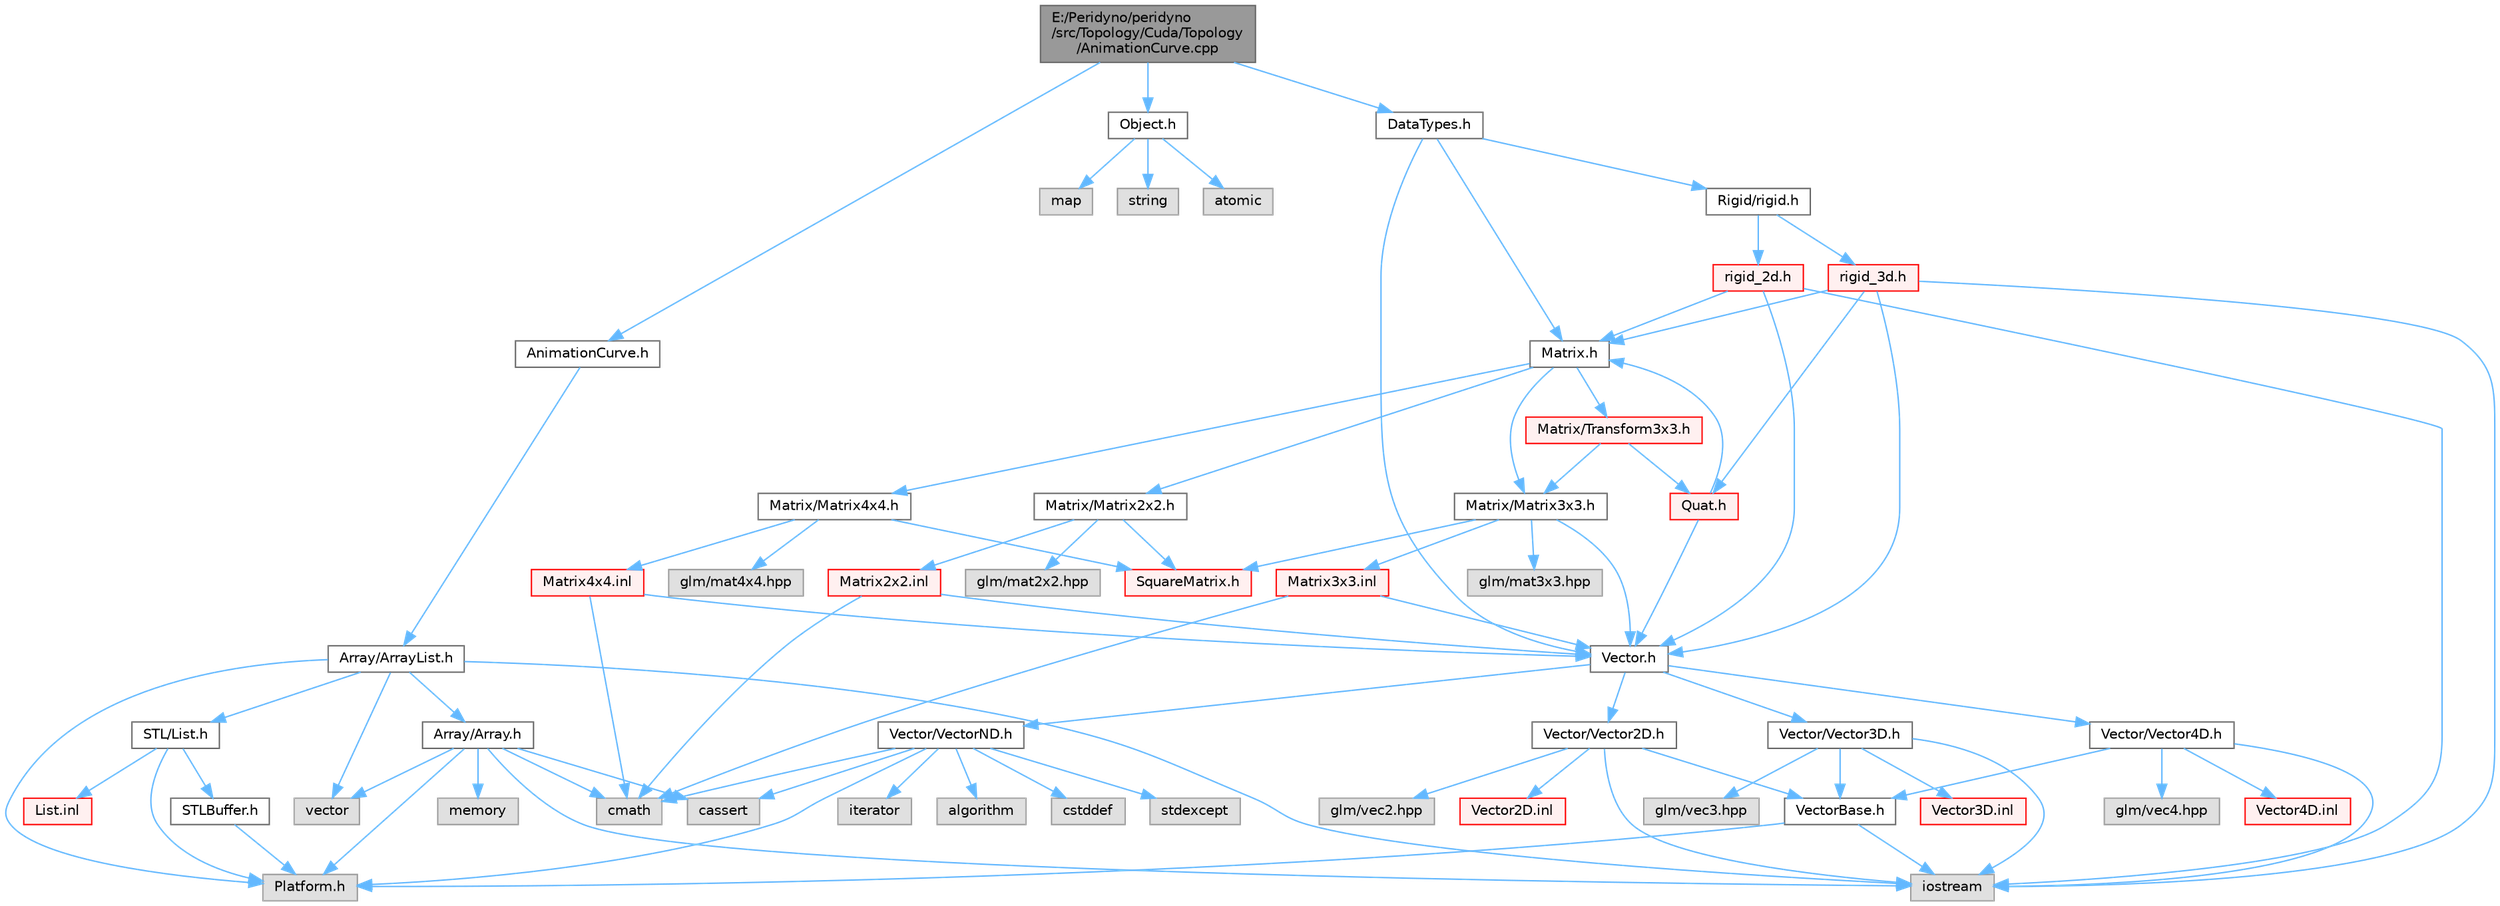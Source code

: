 digraph "E:/Peridyno/peridyno/src/Topology/Cuda/Topology/AnimationCurve.cpp"
{
 // LATEX_PDF_SIZE
  bgcolor="transparent";
  edge [fontname=Helvetica,fontsize=10,labelfontname=Helvetica,labelfontsize=10];
  node [fontname=Helvetica,fontsize=10,shape=box,height=0.2,width=0.4];
  Node1 [id="Node000001",label="E:/Peridyno/peridyno\l/src/Topology/Cuda/Topology\l/AnimationCurve.cpp",height=0.2,width=0.4,color="gray40", fillcolor="grey60", style="filled", fontcolor="black",tooltip=" "];
  Node1 -> Node2 [id="edge1_Node000001_Node000002",color="steelblue1",style="solid",tooltip=" "];
  Node2 [id="Node000002",label="AnimationCurve.h",height=0.2,width=0.4,color="grey40", fillcolor="white", style="filled",URL="$_animation_curve_8h.html",tooltip=" "];
  Node2 -> Node3 [id="edge2_Node000002_Node000003",color="steelblue1",style="solid",tooltip=" "];
  Node3 [id="Node000003",label="Array/ArrayList.h",height=0.2,width=0.4,color="grey40", fillcolor="white", style="filled",URL="$_array_list_8h.html",tooltip=" "];
  Node3 -> Node4 [id="edge3_Node000003_Node000004",color="steelblue1",style="solid",tooltip=" "];
  Node4 [id="Node000004",label="vector",height=0.2,width=0.4,color="grey60", fillcolor="#E0E0E0", style="filled",tooltip=" "];
  Node3 -> Node5 [id="edge4_Node000003_Node000005",color="steelblue1",style="solid",tooltip=" "];
  Node5 [id="Node000005",label="iostream",height=0.2,width=0.4,color="grey60", fillcolor="#E0E0E0", style="filled",tooltip=" "];
  Node3 -> Node6 [id="edge5_Node000003_Node000006",color="steelblue1",style="solid",tooltip=" "];
  Node6 [id="Node000006",label="Platform.h",height=0.2,width=0.4,color="grey60", fillcolor="#E0E0E0", style="filled",tooltip=" "];
  Node3 -> Node7 [id="edge6_Node000003_Node000007",color="steelblue1",style="solid",tooltip=" "];
  Node7 [id="Node000007",label="STL/List.h",height=0.2,width=0.4,color="grey40", fillcolor="white", style="filled",URL="$_list_8h.html",tooltip=" "];
  Node7 -> Node6 [id="edge7_Node000007_Node000006",color="steelblue1",style="solid",tooltip=" "];
  Node7 -> Node8 [id="edge8_Node000007_Node000008",color="steelblue1",style="solid",tooltip=" "];
  Node8 [id="Node000008",label="STLBuffer.h",height=0.2,width=0.4,color="grey40", fillcolor="white", style="filled",URL="$_s_t_l_buffer_8h.html",tooltip=" "];
  Node8 -> Node6 [id="edge9_Node000008_Node000006",color="steelblue1",style="solid",tooltip=" "];
  Node7 -> Node9 [id="edge10_Node000007_Node000009",color="steelblue1",style="solid",tooltip=" "];
  Node9 [id="Node000009",label="List.inl",height=0.2,width=0.4,color="red", fillcolor="#FFF0F0", style="filled",URL="$_list_8inl.html",tooltip=" "];
  Node3 -> Node49 [id="edge11_Node000003_Node000049",color="steelblue1",style="solid",tooltip=" "];
  Node49 [id="Node000049",label="Array/Array.h",height=0.2,width=0.4,color="grey40", fillcolor="white", style="filled",URL="$_array_8h.html",tooltip=" "];
  Node49 -> Node6 [id="edge12_Node000049_Node000006",color="steelblue1",style="solid",tooltip=" "];
  Node49 -> Node30 [id="edge13_Node000049_Node000030",color="steelblue1",style="solid",tooltip=" "];
  Node30 [id="Node000030",label="cassert",height=0.2,width=0.4,color="grey60", fillcolor="#E0E0E0", style="filled",tooltip=" "];
  Node49 -> Node4 [id="edge14_Node000049_Node000004",color="steelblue1",style="solid",tooltip=" "];
  Node49 -> Node5 [id="edge15_Node000049_Node000005",color="steelblue1",style="solid",tooltip=" "];
  Node49 -> Node50 [id="edge16_Node000049_Node000050",color="steelblue1",style="solid",tooltip=" "];
  Node50 [id="Node000050",label="memory",height=0.2,width=0.4,color="grey60", fillcolor="#E0E0E0", style="filled",tooltip=" "];
  Node49 -> Node29 [id="edge17_Node000049_Node000029",color="steelblue1",style="solid",tooltip=" "];
  Node29 [id="Node000029",label="cmath",height=0.2,width=0.4,color="grey60", fillcolor="#E0E0E0", style="filled",tooltip=" "];
  Node1 -> Node51 [id="edge18_Node000001_Node000051",color="steelblue1",style="solid",tooltip=" "];
  Node51 [id="Node000051",label="Object.h",height=0.2,width=0.4,color="grey40", fillcolor="white", style="filled",URL="$_object_8h.html",tooltip=" "];
  Node51 -> Node52 [id="edge19_Node000051_Node000052",color="steelblue1",style="solid",tooltip=" "];
  Node52 [id="Node000052",label="string",height=0.2,width=0.4,color="grey60", fillcolor="#E0E0E0", style="filled",tooltip=" "];
  Node51 -> Node53 [id="edge20_Node000051_Node000053",color="steelblue1",style="solid",tooltip=" "];
  Node53 [id="Node000053",label="atomic",height=0.2,width=0.4,color="grey60", fillcolor="#E0E0E0", style="filled",tooltip=" "];
  Node51 -> Node54 [id="edge21_Node000051_Node000054",color="steelblue1",style="solid",tooltip=" "];
  Node54 [id="Node000054",label="map",height=0.2,width=0.4,color="grey60", fillcolor="#E0E0E0", style="filled",tooltip=" "];
  Node1 -> Node55 [id="edge22_Node000001_Node000055",color="steelblue1",style="solid",tooltip=" "];
  Node55 [id="Node000055",label="DataTypes.h",height=0.2,width=0.4,color="grey40", fillcolor="white", style="filled",URL="$_data_types_8h.html",tooltip=" "];
  Node55 -> Node11 [id="edge23_Node000055_Node000011",color="steelblue1",style="solid",tooltip=" "];
  Node11 [id="Node000011",label="Vector.h",height=0.2,width=0.4,color="grey40", fillcolor="white", style="filled",URL="$_vector_8h.html",tooltip=" "];
  Node11 -> Node12 [id="edge24_Node000011_Node000012",color="steelblue1",style="solid",tooltip=" "];
  Node12 [id="Node000012",label="Vector/Vector2D.h",height=0.2,width=0.4,color="grey40", fillcolor="white", style="filled",URL="$_vector2_d_8h.html",tooltip=" "];
  Node12 -> Node13 [id="edge25_Node000012_Node000013",color="steelblue1",style="solid",tooltip=" "];
  Node13 [id="Node000013",label="glm/vec2.hpp",height=0.2,width=0.4,color="grey60", fillcolor="#E0E0E0", style="filled",tooltip=" "];
  Node12 -> Node5 [id="edge26_Node000012_Node000005",color="steelblue1",style="solid",tooltip=" "];
  Node12 -> Node14 [id="edge27_Node000012_Node000014",color="steelblue1",style="solid",tooltip=" "];
  Node14 [id="Node000014",label="VectorBase.h",height=0.2,width=0.4,color="grey40", fillcolor="white", style="filled",URL="$_vector_base_8h.html",tooltip=" "];
  Node14 -> Node5 [id="edge28_Node000014_Node000005",color="steelblue1",style="solid",tooltip=" "];
  Node14 -> Node6 [id="edge29_Node000014_Node000006",color="steelblue1",style="solid",tooltip=" "];
  Node12 -> Node15 [id="edge30_Node000012_Node000015",color="steelblue1",style="solid",tooltip=" "];
  Node15 [id="Node000015",label="Vector2D.inl",height=0.2,width=0.4,color="red", fillcolor="#FFF0F0", style="filled",URL="$_vector2_d_8inl.html",tooltip=" "];
  Node11 -> Node18 [id="edge31_Node000011_Node000018",color="steelblue1",style="solid",tooltip=" "];
  Node18 [id="Node000018",label="Vector/Vector3D.h",height=0.2,width=0.4,color="grey40", fillcolor="white", style="filled",URL="$_vector3_d_8h.html",tooltip=" "];
  Node18 -> Node19 [id="edge32_Node000018_Node000019",color="steelblue1",style="solid",tooltip=" "];
  Node19 [id="Node000019",label="glm/vec3.hpp",height=0.2,width=0.4,color="grey60", fillcolor="#E0E0E0", style="filled",tooltip=" "];
  Node18 -> Node5 [id="edge33_Node000018_Node000005",color="steelblue1",style="solid",tooltip=" "];
  Node18 -> Node14 [id="edge34_Node000018_Node000014",color="steelblue1",style="solid",tooltip=" "];
  Node18 -> Node20 [id="edge35_Node000018_Node000020",color="steelblue1",style="solid",tooltip=" "];
  Node20 [id="Node000020",label="Vector3D.inl",height=0.2,width=0.4,color="red", fillcolor="#FFF0F0", style="filled",URL="$_vector3_d_8inl.html",tooltip=" "];
  Node11 -> Node21 [id="edge36_Node000011_Node000021",color="steelblue1",style="solid",tooltip=" "];
  Node21 [id="Node000021",label="Vector/Vector4D.h",height=0.2,width=0.4,color="grey40", fillcolor="white", style="filled",URL="$_vector4_d_8h.html",tooltip=" "];
  Node21 -> Node22 [id="edge37_Node000021_Node000022",color="steelblue1",style="solid",tooltip=" "];
  Node22 [id="Node000022",label="glm/vec4.hpp",height=0.2,width=0.4,color="grey60", fillcolor="#E0E0E0", style="filled",tooltip=" "];
  Node21 -> Node5 [id="edge38_Node000021_Node000005",color="steelblue1",style="solid",tooltip=" "];
  Node21 -> Node14 [id="edge39_Node000021_Node000014",color="steelblue1",style="solid",tooltip=" "];
  Node21 -> Node23 [id="edge40_Node000021_Node000023",color="steelblue1",style="solid",tooltip=" "];
  Node23 [id="Node000023",label="Vector4D.inl",height=0.2,width=0.4,color="red", fillcolor="#FFF0F0", style="filled",URL="$_vector4_d_8inl.html",tooltip=" "];
  Node11 -> Node24 [id="edge41_Node000011_Node000024",color="steelblue1",style="solid",tooltip=" "];
  Node24 [id="Node000024",label="Vector/VectorND.h",height=0.2,width=0.4,color="grey40", fillcolor="white", style="filled",URL="$_vector_n_d_8h.html",tooltip=" "];
  Node24 -> Node25 [id="edge42_Node000024_Node000025",color="steelblue1",style="solid",tooltip=" "];
  Node25 [id="Node000025",label="cstddef",height=0.2,width=0.4,color="grey60", fillcolor="#E0E0E0", style="filled",tooltip=" "];
  Node24 -> Node26 [id="edge43_Node000024_Node000026",color="steelblue1",style="solid",tooltip=" "];
  Node26 [id="Node000026",label="stdexcept",height=0.2,width=0.4,color="grey60", fillcolor="#E0E0E0", style="filled",tooltip=" "];
  Node24 -> Node27 [id="edge44_Node000024_Node000027",color="steelblue1",style="solid",tooltip=" "];
  Node27 [id="Node000027",label="iterator",height=0.2,width=0.4,color="grey60", fillcolor="#E0E0E0", style="filled",tooltip=" "];
  Node24 -> Node28 [id="edge45_Node000024_Node000028",color="steelblue1",style="solid",tooltip=" "];
  Node28 [id="Node000028",label="algorithm",height=0.2,width=0.4,color="grey60", fillcolor="#E0E0E0", style="filled",tooltip=" "];
  Node24 -> Node29 [id="edge46_Node000024_Node000029",color="steelblue1",style="solid",tooltip=" "];
  Node24 -> Node30 [id="edge47_Node000024_Node000030",color="steelblue1",style="solid",tooltip=" "];
  Node24 -> Node6 [id="edge48_Node000024_Node000006",color="steelblue1",style="solid",tooltip=" "];
  Node55 -> Node31 [id="edge49_Node000055_Node000031",color="steelblue1",style="solid",tooltip=" "];
  Node31 [id="Node000031",label="Matrix.h",height=0.2,width=0.4,color="grey40", fillcolor="white", style="filled",URL="$_matrix_8h.html",tooltip=" "];
  Node31 -> Node32 [id="edge50_Node000031_Node000032",color="steelblue1",style="solid",tooltip=" "];
  Node32 [id="Node000032",label="Matrix/Matrix2x2.h",height=0.2,width=0.4,color="grey40", fillcolor="white", style="filled",URL="$_matrix2x2_8h.html",tooltip=" "];
  Node32 -> Node33 [id="edge51_Node000032_Node000033",color="steelblue1",style="solid",tooltip=" "];
  Node33 [id="Node000033",label="glm/mat2x2.hpp",height=0.2,width=0.4,color="grey60", fillcolor="#E0E0E0", style="filled",tooltip=" "];
  Node32 -> Node34 [id="edge52_Node000032_Node000034",color="steelblue1",style="solid",tooltip=" "];
  Node34 [id="Node000034",label="SquareMatrix.h",height=0.2,width=0.4,color="red", fillcolor="#FFF0F0", style="filled",URL="$_square_matrix_8h.html",tooltip=" "];
  Node32 -> Node36 [id="edge53_Node000032_Node000036",color="steelblue1",style="solid",tooltip=" "];
  Node36 [id="Node000036",label="Matrix2x2.inl",height=0.2,width=0.4,color="red", fillcolor="#FFF0F0", style="filled",URL="$_matrix2x2_8inl.html",tooltip=" "];
  Node36 -> Node29 [id="edge54_Node000036_Node000029",color="steelblue1",style="solid",tooltip=" "];
  Node36 -> Node11 [id="edge55_Node000036_Node000011",color="steelblue1",style="solid",tooltip=" "];
  Node31 -> Node37 [id="edge56_Node000031_Node000037",color="steelblue1",style="solid",tooltip=" "];
  Node37 [id="Node000037",label="Matrix/Matrix3x3.h",height=0.2,width=0.4,color="grey40", fillcolor="white", style="filled",URL="$_matrix3x3_8h.html",tooltip=" "];
  Node37 -> Node38 [id="edge57_Node000037_Node000038",color="steelblue1",style="solid",tooltip=" "];
  Node38 [id="Node000038",label="glm/mat3x3.hpp",height=0.2,width=0.4,color="grey60", fillcolor="#E0E0E0", style="filled",tooltip=" "];
  Node37 -> Node11 [id="edge58_Node000037_Node000011",color="steelblue1",style="solid",tooltip=" "];
  Node37 -> Node34 [id="edge59_Node000037_Node000034",color="steelblue1",style="solid",tooltip=" "];
  Node37 -> Node39 [id="edge60_Node000037_Node000039",color="steelblue1",style="solid",tooltip=" "];
  Node39 [id="Node000039",label="Matrix3x3.inl",height=0.2,width=0.4,color="red", fillcolor="#FFF0F0", style="filled",URL="$_matrix3x3_8inl.html",tooltip=" "];
  Node39 -> Node29 [id="edge61_Node000039_Node000029",color="steelblue1",style="solid",tooltip=" "];
  Node39 -> Node11 [id="edge62_Node000039_Node000011",color="steelblue1",style="solid",tooltip=" "];
  Node31 -> Node40 [id="edge63_Node000031_Node000040",color="steelblue1",style="solid",tooltip=" "];
  Node40 [id="Node000040",label="Matrix/Matrix4x4.h",height=0.2,width=0.4,color="grey40", fillcolor="white", style="filled",URL="$_matrix4x4_8h.html",tooltip=" "];
  Node40 -> Node41 [id="edge64_Node000040_Node000041",color="steelblue1",style="solid",tooltip=" "];
  Node41 [id="Node000041",label="glm/mat4x4.hpp",height=0.2,width=0.4,color="grey60", fillcolor="#E0E0E0", style="filled",tooltip=" "];
  Node40 -> Node34 [id="edge65_Node000040_Node000034",color="steelblue1",style="solid",tooltip=" "];
  Node40 -> Node42 [id="edge66_Node000040_Node000042",color="steelblue1",style="solid",tooltip=" "];
  Node42 [id="Node000042",label="Matrix4x4.inl",height=0.2,width=0.4,color="red", fillcolor="#FFF0F0", style="filled",URL="$_matrix4x4_8inl.html",tooltip=" "];
  Node42 -> Node29 [id="edge67_Node000042_Node000029",color="steelblue1",style="solid",tooltip=" "];
  Node42 -> Node11 [id="edge68_Node000042_Node000011",color="steelblue1",style="solid",tooltip=" "];
  Node31 -> Node43 [id="edge69_Node000031_Node000043",color="steelblue1",style="solid",tooltip=" "];
  Node43 [id="Node000043",label="Matrix/Transform3x3.h",height=0.2,width=0.4,color="red", fillcolor="#FFF0F0", style="filled",URL="$_transform3x3_8h.html",tooltip=" "];
  Node43 -> Node44 [id="edge70_Node000043_Node000044",color="steelblue1",style="solid",tooltip=" "];
  Node44 [id="Node000044",label="Quat.h",height=0.2,width=0.4,color="red", fillcolor="#FFF0F0", style="filled",URL="$_quat_8h.html",tooltip="Implementation of quaternion."];
  Node44 -> Node11 [id="edge71_Node000044_Node000011",color="steelblue1",style="solid",tooltip=" "];
  Node44 -> Node31 [id="edge72_Node000044_Node000031",color="steelblue1",style="solid",tooltip=" "];
  Node43 -> Node37 [id="edge73_Node000043_Node000037",color="steelblue1",style="solid",tooltip=" "];
  Node55 -> Node56 [id="edge74_Node000055_Node000056",color="steelblue1",style="solid",tooltip=" "];
  Node56 [id="Node000056",label="Rigid/rigid.h",height=0.2,width=0.4,color="grey40", fillcolor="white", style="filled",URL="$rigid_8h.html",tooltip=" "];
  Node56 -> Node57 [id="edge75_Node000056_Node000057",color="steelblue1",style="solid",tooltip=" "];
  Node57 [id="Node000057",label="rigid_2d.h",height=0.2,width=0.4,color="red", fillcolor="#FFF0F0", style="filled",URL="$rigid__2d_8h.html",tooltip=" "];
  Node57 -> Node5 [id="edge76_Node000057_Node000005",color="steelblue1",style="solid",tooltip=" "];
  Node57 -> Node11 [id="edge77_Node000057_Node000011",color="steelblue1",style="solid",tooltip=" "];
  Node57 -> Node31 [id="edge78_Node000057_Node000031",color="steelblue1",style="solid",tooltip=" "];
  Node56 -> Node59 [id="edge79_Node000056_Node000059",color="steelblue1",style="solid",tooltip=" "];
  Node59 [id="Node000059",label="rigid_3d.h",height=0.2,width=0.4,color="red", fillcolor="#FFF0F0", style="filled",URL="$rigid__3d_8h.html",tooltip=" "];
  Node59 -> Node5 [id="edge80_Node000059_Node000005",color="steelblue1",style="solid",tooltip=" "];
  Node59 -> Node11 [id="edge81_Node000059_Node000011",color="steelblue1",style="solid",tooltip=" "];
  Node59 -> Node31 [id="edge82_Node000059_Node000031",color="steelblue1",style="solid",tooltip=" "];
  Node59 -> Node44 [id="edge83_Node000059_Node000044",color="steelblue1",style="solid",tooltip=" "];
}
